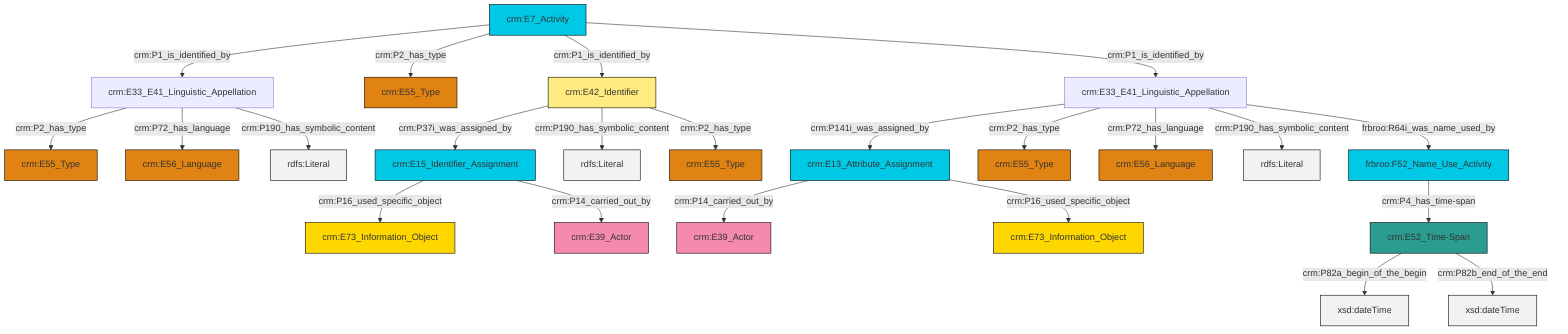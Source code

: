 graph TD
classDef Literal fill:#f2f2f2,stroke:#000000;
classDef CRM_Entity fill:#FFFFFF,stroke:#000000;
classDef Temporal_Entity fill:#00C9E6, stroke:#000000;
classDef Type fill:#E18312, stroke:#000000;
classDef Time-Span fill:#2C9C91, stroke:#000000;
classDef Appellation fill:#FFEB7F, stroke:#000000;
classDef Place fill:#008836, stroke:#000000;
classDef Persistent_Item fill:#B266B2, stroke:#000000;
classDef Conceptual_Object fill:#FFD700, stroke:#000000;
classDef Physical_Thing fill:#D2B48C, stroke:#000000;
classDef Actor fill:#f58aad, stroke:#000000;
classDef PC_Classes fill:#4ce600, stroke:#000000;
classDef Multi fill:#cccccc,stroke:#000000;

2["crm:E33_E41_Linguistic_Appellation"]:::Default -->|crm:P141i_was_assigned_by| 3["crm:E13_Attribute_Assignment"]:::Temporal_Entity
4["crm:E15_Identifier_Assignment"]:::Temporal_Entity -->|crm:P16_used_specific_object| 5["crm:E73_Information_Object"]:::Conceptual_Object
6["crm:E7_Activity"]:::Temporal_Entity -->|crm:P1_is_identified_by| 0["crm:E33_E41_Linguistic_Appellation"]:::Default
7["crm:E42_Identifier"]:::Appellation -->|crm:P37i_was_assigned_by| 4["crm:E15_Identifier_Assignment"]:::Temporal_Entity
0["crm:E33_E41_Linguistic_Appellation"]:::Default -->|crm:P2_has_type| 8["crm:E55_Type"]:::Type
6["crm:E7_Activity"]:::Temporal_Entity -->|crm:P2_has_type| 13["crm:E55_Type"]:::Type
2["crm:E33_E41_Linguistic_Appellation"]:::Default -->|crm:P2_has_type| 14["crm:E55_Type"]:::Type
3["crm:E13_Attribute_Assignment"]:::Temporal_Entity -->|crm:P14_carried_out_by| 9["crm:E39_Actor"]:::Actor
2["crm:E33_E41_Linguistic_Appellation"]:::Default -->|crm:P72_has_language| 15["crm:E56_Language"]:::Type
0["crm:E33_E41_Linguistic_Appellation"]:::Default -->|crm:P72_has_language| 16["crm:E56_Language"]:::Type
6["crm:E7_Activity"]:::Temporal_Entity -->|crm:P1_is_identified_by| 7["crm:E42_Identifier"]:::Appellation
6["crm:E7_Activity"]:::Temporal_Entity -->|crm:P1_is_identified_by| 2["crm:E33_E41_Linguistic_Appellation"]:::Default
26["crm:E52_Time-Span"]:::Time-Span -->|crm:P82a_begin_of_the_begin| 27[xsd:dateTime]:::Literal
4["crm:E15_Identifier_Assignment"]:::Temporal_Entity -->|crm:P14_carried_out_by| 30["crm:E39_Actor"]:::Actor
7["crm:E42_Identifier"]:::Appellation -->|crm:P190_has_symbolic_content| 31[rdfs:Literal]:::Literal
2["crm:E33_E41_Linguistic_Appellation"]:::Default -->|crm:P190_has_symbolic_content| 32[rdfs:Literal]:::Literal
0["crm:E33_E41_Linguistic_Appellation"]:::Default -->|crm:P190_has_symbolic_content| 34[rdfs:Literal]:::Literal
3["crm:E13_Attribute_Assignment"]:::Temporal_Entity -->|crm:P16_used_specific_object| 11["crm:E73_Information_Object"]:::Conceptual_Object
19["frbroo:F52_Name_Use_Activity"]:::Temporal_Entity -->|crm:P4_has_time-span| 26["crm:E52_Time-Span"]:::Time-Span
2["crm:E33_E41_Linguistic_Appellation"]:::Default -->|frbroo:R64i_was_name_used_by| 19["frbroo:F52_Name_Use_Activity"]:::Temporal_Entity
26["crm:E52_Time-Span"]:::Time-Span -->|crm:P82b_end_of_the_end| 37[xsd:dateTime]:::Literal
7["crm:E42_Identifier"]:::Appellation -->|crm:P2_has_type| 17["crm:E55_Type"]:::Type
